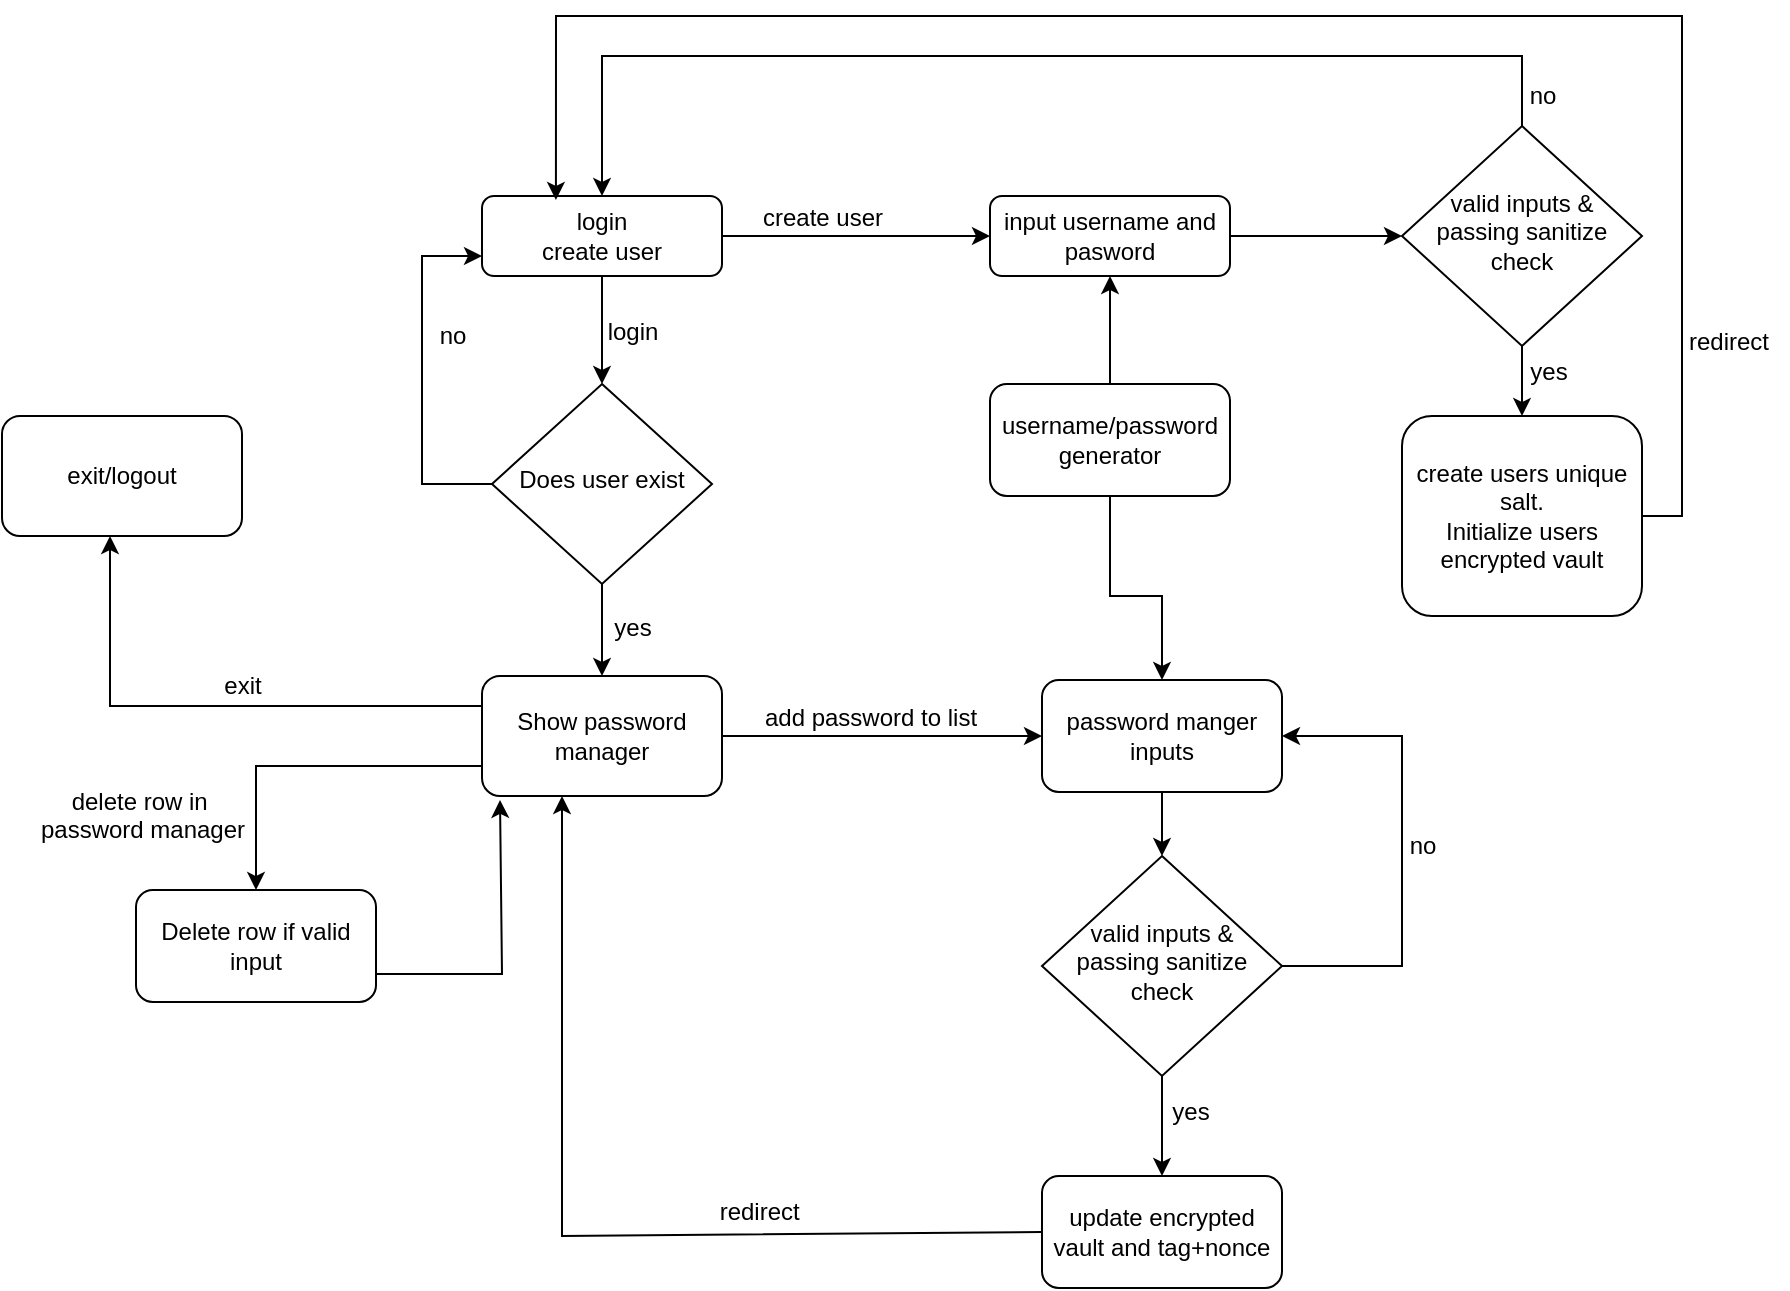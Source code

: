 <mxfile version="24.0.2" type="github">
  <diagram id="C5RBs43oDa-KdzZeNtuy" name="Page-1">
    <mxGraphModel dx="2261" dy="1907" grid="1" gridSize="10" guides="1" tooltips="1" connect="1" arrows="1" fold="1" page="1" pageScale="1" pageWidth="827" pageHeight="1169" math="0" shadow="0">
      <root>
        <mxCell id="WIyWlLk6GJQsqaUBKTNV-0" />
        <mxCell id="WIyWlLk6GJQsqaUBKTNV-1" parent="WIyWlLk6GJQsqaUBKTNV-0" />
        <mxCell id="WIyWlLk6GJQsqaUBKTNV-3" value="&lt;div&gt;login&lt;div&gt;create user&lt;/div&gt;&lt;/div&gt;" style="rounded=1;whiteSpace=wrap;html=1;fontSize=12;glass=0;strokeWidth=1;shadow=0;" parent="WIyWlLk6GJQsqaUBKTNV-1" vertex="1">
          <mxGeometry x="-520" y="-110" width="120" height="40" as="geometry" />
        </mxCell>
        <mxCell id="5PD0dnW08N7NBjfCld5Z-15" style="edgeStyle=orthogonalEdgeStyle;rounded=0;orthogonalLoop=1;jettySize=auto;html=1;exitX=1;exitY=0.5;exitDx=0;exitDy=0;entryX=0;entryY=0.5;entryDx=0;entryDy=0;" parent="WIyWlLk6GJQsqaUBKTNV-1" source="5PD0dnW08N7NBjfCld5Z-0" target="5PD0dnW08N7NBjfCld5Z-12" edge="1">
          <mxGeometry relative="1" as="geometry" />
        </mxCell>
        <mxCell id="5PD0dnW08N7NBjfCld5Z-0" value="input username and&lt;div&gt;pasword&lt;/div&gt;" style="rounded=1;whiteSpace=wrap;html=1;fontSize=12;glass=0;strokeWidth=1;shadow=0;" parent="WIyWlLk6GJQsqaUBKTNV-1" vertex="1">
          <mxGeometry x="-266" y="-110" width="120" height="40" as="geometry" />
        </mxCell>
        <mxCell id="5PD0dnW08N7NBjfCld5Z-1" value="Does user exist" style="rhombus;whiteSpace=wrap;html=1;shadow=0;fontFamily=Helvetica;fontSize=12;align=center;strokeWidth=1;spacing=6;spacingTop=-4;" parent="WIyWlLk6GJQsqaUBKTNV-1" vertex="1">
          <mxGeometry x="-515" y="-16" width="110" height="100" as="geometry" />
        </mxCell>
        <mxCell id="5PD0dnW08N7NBjfCld5Z-38" style="edgeStyle=orthogonalEdgeStyle;rounded=0;orthogonalLoop=1;jettySize=auto;html=1;exitX=0.5;exitY=0;exitDx=0;exitDy=0;entryX=0.5;entryY=0;entryDx=0;entryDy=0;" parent="WIyWlLk6GJQsqaUBKTNV-1" source="5PD0dnW08N7NBjfCld5Z-12" target="WIyWlLk6GJQsqaUBKTNV-3" edge="1">
          <mxGeometry relative="1" as="geometry">
            <mxPoint y="-160" as="targetPoint" />
            <Array as="points">
              <mxPoint y="-180" />
              <mxPoint x="-460" y="-180" />
            </Array>
          </mxGeometry>
        </mxCell>
        <mxCell id="5PD0dnW08N7NBjfCld5Z-12" value="valid i&lt;span style=&quot;background-color: initial;&quot;&gt;nputs&amp;nbsp;&lt;/span&gt;&lt;span style=&quot;background-color: initial;&quot;&gt;&amp;amp; passing sanitize check&lt;/span&gt;" style="rhombus;whiteSpace=wrap;html=1;shadow=0;fontFamily=Helvetica;fontSize=12;align=center;strokeWidth=1;spacing=6;spacingTop=-4;" parent="WIyWlLk6GJQsqaUBKTNV-1" vertex="1">
          <mxGeometry x="-60" y="-145" width="120" height="110" as="geometry" />
        </mxCell>
        <mxCell id="5PD0dnW08N7NBjfCld5Z-27" style="edgeStyle=orthogonalEdgeStyle;rounded=0;orthogonalLoop=1;jettySize=auto;html=1;exitX=0.5;exitY=1;exitDx=0;exitDy=0;entryX=0.5;entryY=0;entryDx=0;entryDy=0;" parent="WIyWlLk6GJQsqaUBKTNV-1" source="5PD0dnW08N7NBjfCld5Z-12" target="5PD0dnW08N7NBjfCld5Z-25" edge="1">
          <mxGeometry relative="1" as="geometry" />
        </mxCell>
        <mxCell id="5PD0dnW08N7NBjfCld5Z-25" value="create users unique salt.&lt;div&gt;Initialize users encrypted vault&lt;/div&gt;" style="rounded=1;whiteSpace=wrap;html=1;fontSize=12;glass=0;strokeWidth=1;shadow=0;" parent="WIyWlLk6GJQsqaUBKTNV-1" vertex="1">
          <mxGeometry x="-60" width="120" height="100" as="geometry" />
        </mxCell>
        <mxCell id="5PD0dnW08N7NBjfCld5Z-33" value="&lt;font style=&quot;font-size: 12px;&quot;&gt;login&lt;/font&gt;" style="edgeLabel;html=1;align=center;verticalAlign=middle;resizable=0;points=[];" parent="WIyWlLk6GJQsqaUBKTNV-1" vertex="1" connectable="0">
          <mxGeometry x="-420" y="-40" as="geometry">
            <mxPoint x="-25" y="-2" as="offset" />
          </mxGeometry>
        </mxCell>
        <mxCell id="5PD0dnW08N7NBjfCld5Z-35" value="" style="endArrow=classic;html=1;rounded=0;exitX=1;exitY=0.5;exitDx=0;exitDy=0;entryX=0;entryY=0.5;entryDx=0;entryDy=0;" parent="WIyWlLk6GJQsqaUBKTNV-1" source="WIyWlLk6GJQsqaUBKTNV-3" target="5PD0dnW08N7NBjfCld5Z-0" edge="1">
          <mxGeometry width="50" height="50" relative="1" as="geometry">
            <mxPoint x="-170" y="80" as="sourcePoint" />
            <mxPoint x="-120" y="30" as="targetPoint" />
          </mxGeometry>
        </mxCell>
        <mxCell id="5PD0dnW08N7NBjfCld5Z-36" value="&lt;font style=&quot;font-size: 12px;&quot;&gt;create user&lt;/font&gt;" style="text;html=1;align=center;verticalAlign=middle;resizable=0;points=[];autosize=1;strokeColor=none;fillColor=none;" parent="WIyWlLk6GJQsqaUBKTNV-1" vertex="1">
          <mxGeometry x="-390" y="-114" width="80" height="30" as="geometry" />
        </mxCell>
        <mxCell id="5PD0dnW08N7NBjfCld5Z-39" value="no" style="text;html=1;align=center;verticalAlign=middle;resizable=0;points=[];autosize=1;strokeColor=none;fillColor=none;" parent="WIyWlLk6GJQsqaUBKTNV-1" vertex="1">
          <mxGeometry x="-10" y="-175" width="40" height="30" as="geometry" />
        </mxCell>
        <mxCell id="5PD0dnW08N7NBjfCld5Z-40" value="" style="endArrow=classic;html=1;rounded=0;exitX=1;exitY=0.5;exitDx=0;exitDy=0;entryX=0.308;entryY=0.05;entryDx=0;entryDy=0;entryPerimeter=0;" parent="WIyWlLk6GJQsqaUBKTNV-1" source="5PD0dnW08N7NBjfCld5Z-25" target="WIyWlLk6GJQsqaUBKTNV-3" edge="1">
          <mxGeometry width="50" height="50" relative="1" as="geometry">
            <mxPoint x="-170" y="80" as="sourcePoint" />
            <mxPoint x="-120" y="30" as="targetPoint" />
            <Array as="points">
              <mxPoint x="80" y="50" />
              <mxPoint x="80" y="-200" />
              <mxPoint x="-483" y="-200" />
            </Array>
          </mxGeometry>
        </mxCell>
        <mxCell id="5PD0dnW08N7NBjfCld5Z-41" value="yes" style="text;html=1;align=center;verticalAlign=middle;resizable=0;points=[];autosize=1;strokeColor=none;fillColor=none;" parent="WIyWlLk6GJQsqaUBKTNV-1" vertex="1">
          <mxGeometry x="-7" y="-37" width="40" height="30" as="geometry" />
        </mxCell>
        <mxCell id="5PD0dnW08N7NBjfCld5Z-44" value="" style="endArrow=classic;html=1;rounded=0;exitX=0.5;exitY=1;exitDx=0;exitDy=0;entryX=0.5;entryY=0;entryDx=0;entryDy=0;" parent="WIyWlLk6GJQsqaUBKTNV-1" source="WIyWlLk6GJQsqaUBKTNV-3" target="5PD0dnW08N7NBjfCld5Z-1" edge="1">
          <mxGeometry width="50" height="50" relative="1" as="geometry">
            <mxPoint x="-170" y="20" as="sourcePoint" />
            <mxPoint x="-120" y="-30" as="targetPoint" />
          </mxGeometry>
        </mxCell>
        <mxCell id="5PD0dnW08N7NBjfCld5Z-45" value="" style="edgeStyle=none;orthogonalLoop=1;jettySize=auto;html=1;rounded=0;entryX=0;entryY=0.75;entryDx=0;entryDy=0;exitX=0;exitY=0.5;exitDx=0;exitDy=0;" parent="WIyWlLk6GJQsqaUBKTNV-1" source="5PD0dnW08N7NBjfCld5Z-1" target="WIyWlLk6GJQsqaUBKTNV-3" edge="1">
          <mxGeometry width="100" relative="1" as="geometry">
            <mxPoint x="-520" y="30" as="sourcePoint" />
            <mxPoint x="-460" y="30" as="targetPoint" />
            <Array as="points">
              <mxPoint x="-550" y="34" />
              <mxPoint x="-550" y="-30" />
              <mxPoint x="-550" y="-80" />
            </Array>
          </mxGeometry>
        </mxCell>
        <mxCell id="5PD0dnW08N7NBjfCld5Z-46" value="&lt;font style=&quot;font-size: 12px;&quot;&gt;no&lt;/font&gt;" style="text;html=1;align=center;verticalAlign=middle;resizable=0;points=[];autosize=1;strokeColor=none;fillColor=none;" parent="WIyWlLk6GJQsqaUBKTNV-1" vertex="1">
          <mxGeometry x="-555" y="-55" width="40" height="30" as="geometry" />
        </mxCell>
        <mxCell id="5PD0dnW08N7NBjfCld5Z-50" value="Show password manager" style="rounded=1;whiteSpace=wrap;html=1;fontSize=12;glass=0;strokeWidth=1;shadow=0;" parent="WIyWlLk6GJQsqaUBKTNV-1" vertex="1">
          <mxGeometry x="-520" y="130" width="120" height="60" as="geometry" />
        </mxCell>
        <mxCell id="5PD0dnW08N7NBjfCld5Z-51" value="&lt;font style=&quot;font-size: 12px;&quot;&gt;yes&lt;/font&gt;" style="text;html=1;align=center;verticalAlign=middle;resizable=0;points=[];autosize=1;strokeColor=none;fillColor=none;" parent="WIyWlLk6GJQsqaUBKTNV-1" vertex="1">
          <mxGeometry x="-465" y="91" width="40" height="30" as="geometry" />
        </mxCell>
        <mxCell id="5PD0dnW08N7NBjfCld5Z-54" value="" style="edgeStyle=none;orthogonalLoop=1;jettySize=auto;html=1;rounded=0;exitX=1;exitY=0.5;exitDx=0;exitDy=0;" parent="WIyWlLk6GJQsqaUBKTNV-1" source="5PD0dnW08N7NBjfCld5Z-50" edge="1">
          <mxGeometry width="100" relative="1" as="geometry">
            <mxPoint x="-380" y="180" as="sourcePoint" />
            <mxPoint x="-240" y="160" as="targetPoint" />
            <Array as="points" />
          </mxGeometry>
        </mxCell>
        <mxCell id="5PD0dnW08N7NBjfCld5Z-55" value="add password to list" style="text;html=1;align=center;verticalAlign=middle;resizable=0;points=[];autosize=1;strokeColor=none;fillColor=none;" parent="WIyWlLk6GJQsqaUBKTNV-1" vertex="1">
          <mxGeometry x="-391" y="136" width="130" height="30" as="geometry" />
        </mxCell>
        <mxCell id="5PD0dnW08N7NBjfCld5Z-56" value="username/&lt;span style=&quot;background-color: initial;&quot;&gt;password generator&lt;/span&gt;" style="rounded=1;whiteSpace=wrap;html=1;fontSize=12;glass=0;strokeWidth=1;shadow=0;" parent="WIyWlLk6GJQsqaUBKTNV-1" vertex="1">
          <mxGeometry x="-266" y="-16" width="120" height="56" as="geometry" />
        </mxCell>
        <mxCell id="5PD0dnW08N7NBjfCld5Z-57" value="" style="edgeStyle=none;orthogonalLoop=1;jettySize=auto;html=1;rounded=0;exitX=0.5;exitY=0;exitDx=0;exitDy=0;entryX=0.5;entryY=1;entryDx=0;entryDy=0;" parent="WIyWlLk6GJQsqaUBKTNV-1" source="5PD0dnW08N7NBjfCld5Z-56" target="5PD0dnW08N7NBjfCld5Z-0" edge="1">
          <mxGeometry width="100" relative="1" as="geometry">
            <mxPoint x="-200" y="-10" as="sourcePoint" />
            <mxPoint x="-200" y="-70" as="targetPoint" />
            <Array as="points" />
          </mxGeometry>
        </mxCell>
        <mxCell id="5PD0dnW08N7NBjfCld5Z-58" value="password manger inputs" style="rounded=1;whiteSpace=wrap;html=1;fontSize=12;glass=0;strokeWidth=1;shadow=0;" parent="WIyWlLk6GJQsqaUBKTNV-1" vertex="1">
          <mxGeometry x="-240" y="132" width="120" height="56" as="geometry" />
        </mxCell>
        <mxCell id="5PD0dnW08N7NBjfCld5Z-59" value="" style="edgeStyle=none;orthogonalLoop=1;jettySize=auto;html=1;rounded=0;exitX=0.5;exitY=1;exitDx=0;exitDy=0;entryX=0.5;entryY=0;entryDx=0;entryDy=0;" parent="WIyWlLk6GJQsqaUBKTNV-1" source="5PD0dnW08N7NBjfCld5Z-56" target="5PD0dnW08N7NBjfCld5Z-58" edge="1">
          <mxGeometry width="100" relative="1" as="geometry">
            <mxPoint x="-260" y="80" as="sourcePoint" />
            <mxPoint x="-160" y="80" as="targetPoint" />
            <Array as="points">
              <mxPoint x="-206" y="90" />
              <mxPoint x="-180" y="90" />
            </Array>
          </mxGeometry>
        </mxCell>
        <mxCell id="5PD0dnW08N7NBjfCld5Z-60" value="valid i&lt;span style=&quot;background-color: initial;&quot;&gt;nputs&amp;nbsp;&lt;/span&gt;&lt;span style=&quot;background-color: initial;&quot;&gt;&amp;amp; passing sanitize check&lt;/span&gt;" style="rhombus;whiteSpace=wrap;html=1;shadow=0;fontFamily=Helvetica;fontSize=12;align=center;strokeWidth=1;spacing=6;spacingTop=-4;" parent="WIyWlLk6GJQsqaUBKTNV-1" vertex="1">
          <mxGeometry x="-240" y="220" width="120" height="110" as="geometry" />
        </mxCell>
        <mxCell id="5PD0dnW08N7NBjfCld5Z-61" value="" style="edgeStyle=none;orthogonalLoop=1;jettySize=auto;html=1;rounded=0;exitX=0.5;exitY=1;exitDx=0;exitDy=0;entryX=0.5;entryY=0;entryDx=0;entryDy=0;" parent="WIyWlLk6GJQsqaUBKTNV-1" source="5PD0dnW08N7NBjfCld5Z-58" target="5PD0dnW08N7NBjfCld5Z-60" edge="1">
          <mxGeometry width="100" relative="1" as="geometry">
            <mxPoint x="-110" y="180" as="sourcePoint" />
            <mxPoint x="-10" y="180" as="targetPoint" />
            <Array as="points" />
          </mxGeometry>
        </mxCell>
        <mxCell id="5PD0dnW08N7NBjfCld5Z-62" value="yes" style="text;html=1;align=center;verticalAlign=middle;resizable=0;points=[];autosize=1;strokeColor=none;fillColor=none;" parent="WIyWlLk6GJQsqaUBKTNV-1" vertex="1">
          <mxGeometry x="-186" y="333" width="40" height="30" as="geometry" />
        </mxCell>
        <mxCell id="5PD0dnW08N7NBjfCld5Z-63" value="update encrypted vault and tag+nonce" style="rounded=1;whiteSpace=wrap;html=1;fontSize=12;glass=0;strokeWidth=1;shadow=0;" parent="WIyWlLk6GJQsqaUBKTNV-1" vertex="1">
          <mxGeometry x="-240" y="380" width="120" height="56" as="geometry" />
        </mxCell>
        <mxCell id="5PD0dnW08N7NBjfCld5Z-64" value="" style="edgeStyle=none;orthogonalLoop=1;jettySize=auto;html=1;rounded=0;exitX=0.5;exitY=1;exitDx=0;exitDy=0;entryX=0.5;entryY=0;entryDx=0;entryDy=0;" parent="WIyWlLk6GJQsqaUBKTNV-1" source="5PD0dnW08N7NBjfCld5Z-60" target="5PD0dnW08N7NBjfCld5Z-63" edge="1">
          <mxGeometry width="100" relative="1" as="geometry">
            <mxPoint x="-120" y="300" as="sourcePoint" />
            <mxPoint x="-20" y="300" as="targetPoint" />
            <Array as="points" />
          </mxGeometry>
        </mxCell>
        <mxCell id="5PD0dnW08N7NBjfCld5Z-65" value="&lt;font style=&quot;font-size: 12px;&quot;&gt;no&lt;/font&gt;" style="text;html=1;align=center;verticalAlign=middle;resizable=0;points=[];autosize=1;strokeColor=none;fillColor=none;" parent="WIyWlLk6GJQsqaUBKTNV-1" vertex="1">
          <mxGeometry x="-70" y="200" width="40" height="30" as="geometry" />
        </mxCell>
        <mxCell id="5PD0dnW08N7NBjfCld5Z-66" value="" style="edgeStyle=none;orthogonalLoop=1;jettySize=auto;html=1;rounded=0;exitX=1;exitY=0.5;exitDx=0;exitDy=0;entryX=1;entryY=0.5;entryDx=0;entryDy=0;" parent="WIyWlLk6GJQsqaUBKTNV-1" source="5PD0dnW08N7NBjfCld5Z-60" target="5PD0dnW08N7NBjfCld5Z-58" edge="1">
          <mxGeometry width="100" relative="1" as="geometry">
            <mxPoint x="-370" y="320" as="sourcePoint" />
            <mxPoint x="-270" y="320" as="targetPoint" />
            <Array as="points">
              <mxPoint x="-60" y="275" />
              <mxPoint x="-60" y="160" />
            </Array>
          </mxGeometry>
        </mxCell>
        <mxCell id="5PD0dnW08N7NBjfCld5Z-67" value="" style="edgeStyle=none;orthogonalLoop=1;jettySize=auto;html=1;rounded=0;exitX=0;exitY=0.5;exitDx=0;exitDy=0;" parent="WIyWlLk6GJQsqaUBKTNV-1" source="5PD0dnW08N7NBjfCld5Z-63" edge="1">
          <mxGeometry width="100" relative="1" as="geometry">
            <mxPoint x="-410" y="360" as="sourcePoint" />
            <mxPoint x="-480" y="190" as="targetPoint" />
            <Array as="points">
              <mxPoint x="-480" y="410" />
            </Array>
          </mxGeometry>
        </mxCell>
        <mxCell id="5PD0dnW08N7NBjfCld5Z-68" value="Delete row if valid input" style="rounded=1;whiteSpace=wrap;html=1;fontSize=12;glass=0;strokeWidth=1;shadow=0;" parent="WIyWlLk6GJQsqaUBKTNV-1" vertex="1">
          <mxGeometry x="-693" y="237" width="120" height="56" as="geometry" />
        </mxCell>
        <mxCell id="5PD0dnW08N7NBjfCld5Z-69" value="" style="edgeStyle=none;orthogonalLoop=1;jettySize=auto;html=1;rounded=0;exitX=0;exitY=0.75;exitDx=0;exitDy=0;entryX=0.5;entryY=0;entryDx=0;entryDy=0;" parent="WIyWlLk6GJQsqaUBKTNV-1" source="5PD0dnW08N7NBjfCld5Z-50" target="5PD0dnW08N7NBjfCld5Z-68" edge="1">
          <mxGeometry width="100" relative="1" as="geometry">
            <mxPoint x="-630" y="230" as="sourcePoint" />
            <mxPoint x="-530" y="230" as="targetPoint" />
            <Array as="points">
              <mxPoint x="-633" y="175" />
            </Array>
          </mxGeometry>
        </mxCell>
        <mxCell id="5PD0dnW08N7NBjfCld5Z-70" value="delete row in&amp;nbsp;&lt;div&gt;password manager&lt;div&gt;&lt;br&gt;&lt;/div&gt;&lt;/div&gt;" style="text;html=1;align=center;verticalAlign=middle;resizable=0;points=[];autosize=1;strokeColor=none;fillColor=none;" parent="WIyWlLk6GJQsqaUBKTNV-1" vertex="1">
          <mxGeometry x="-755" y="177" width="130" height="60" as="geometry" />
        </mxCell>
        <mxCell id="5PD0dnW08N7NBjfCld5Z-75" value="" style="edgeStyle=none;orthogonalLoop=1;jettySize=auto;html=1;rounded=0;entryX=0.075;entryY=1.033;entryDx=0;entryDy=0;entryPerimeter=0;exitX=1;exitY=0.75;exitDx=0;exitDy=0;" parent="WIyWlLk6GJQsqaUBKTNV-1" target="5PD0dnW08N7NBjfCld5Z-50" edge="1" source="5PD0dnW08N7NBjfCld5Z-68">
          <mxGeometry width="100" relative="1" as="geometry">
            <mxPoint x="-620" y="170" as="sourcePoint" />
            <mxPoint x="-520" y="175" as="targetPoint" />
            <Array as="points">
              <mxPoint x="-510" y="279" />
            </Array>
          </mxGeometry>
        </mxCell>
        <mxCell id="5PD0dnW08N7NBjfCld5Z-76" value="redirect&amp;nbsp;" style="text;html=1;align=center;verticalAlign=middle;resizable=0;points=[];autosize=1;strokeColor=none;fillColor=none;" parent="WIyWlLk6GJQsqaUBKTNV-1" vertex="1">
          <mxGeometry x="-415" y="383" width="70" height="30" as="geometry" />
        </mxCell>
        <mxCell id="5PD0dnW08N7NBjfCld5Z-77" value="redirect" style="text;html=1;align=center;verticalAlign=middle;resizable=0;points=[];autosize=1;strokeColor=none;fillColor=none;" parent="WIyWlLk6GJQsqaUBKTNV-1" vertex="1">
          <mxGeometry x="73" y="-52" width="60" height="30" as="geometry" />
        </mxCell>
        <mxCell id="nhomjEoyBAU2g-zAkUgR-0" value="" style="edgeStyle=none;orthogonalLoop=1;jettySize=auto;html=1;rounded=0;exitX=0.5;exitY=1;exitDx=0;exitDy=0;entryX=0.5;entryY=0;entryDx=0;entryDy=0;" parent="WIyWlLk6GJQsqaUBKTNV-1" source="5PD0dnW08N7NBjfCld5Z-1" target="5PD0dnW08N7NBjfCld5Z-50" edge="1">
          <mxGeometry width="100" relative="1" as="geometry">
            <mxPoint x="-410" y="70" as="sourcePoint" />
            <mxPoint x="-310" y="70" as="targetPoint" />
            <Array as="points" />
          </mxGeometry>
        </mxCell>
        <mxCell id="nnh1QAdD8UzFmphNOxvL-0" value="exit/logout" style="rounded=1;whiteSpace=wrap;html=1;fontSize=12;glass=0;strokeWidth=1;shadow=0;" vertex="1" parent="WIyWlLk6GJQsqaUBKTNV-1">
          <mxGeometry x="-760" width="120" height="60" as="geometry" />
        </mxCell>
        <mxCell id="nnh1QAdD8UzFmphNOxvL-1" value="" style="edgeStyle=none;orthogonalLoop=1;jettySize=auto;html=1;rounded=0;exitX=0;exitY=0.25;exitDx=0;exitDy=0;" edge="1" parent="WIyWlLk6GJQsqaUBKTNV-1" source="5PD0dnW08N7NBjfCld5Z-50">
          <mxGeometry width="100" relative="1" as="geometry">
            <mxPoint x="-680" y="130" as="sourcePoint" />
            <mxPoint x="-706" y="60" as="targetPoint" />
            <Array as="points">
              <mxPoint x="-706" y="145" />
            </Array>
          </mxGeometry>
        </mxCell>
        <mxCell id="nnh1QAdD8UzFmphNOxvL-2" value="exit" style="text;html=1;align=center;verticalAlign=middle;resizable=0;points=[];autosize=1;strokeColor=none;fillColor=none;" vertex="1" parent="WIyWlLk6GJQsqaUBKTNV-1">
          <mxGeometry x="-660" y="120" width="40" height="30" as="geometry" />
        </mxCell>
      </root>
    </mxGraphModel>
  </diagram>
</mxfile>

